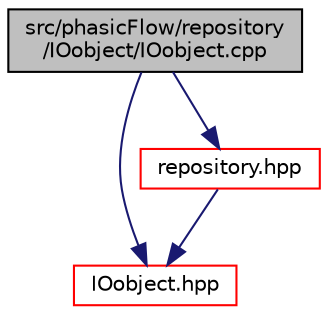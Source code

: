 digraph "src/phasicFlow/repository/IOobject/IOobject.cpp"
{
 // LATEX_PDF_SIZE
  edge [fontname="Helvetica",fontsize="10",labelfontname="Helvetica",labelfontsize="10"];
  node [fontname="Helvetica",fontsize="10",shape=record];
  Node1 [label="src/phasicFlow/repository\l/IOobject/IOobject.cpp",height=0.2,width=0.4,color="black", fillcolor="grey75", style="filled", fontcolor="black",tooltip=" "];
  Node1 -> Node2 [color="midnightblue",fontsize="10",style="solid",fontname="Helvetica"];
  Node2 [label="IOobject.hpp",height=0.2,width=0.4,color="red", fillcolor="white", style="filled",URL="$IOobject_8hpp.html",tooltip=" "];
  Node1 -> Node58 [color="midnightblue",fontsize="10",style="solid",fontname="Helvetica"];
  Node58 [label="repository.hpp",height=0.2,width=0.4,color="red", fillcolor="white", style="filled",URL="$repository_8hpp.html",tooltip=" "];
  Node58 -> Node2 [color="midnightblue",fontsize="10",style="solid",fontname="Helvetica"];
}
